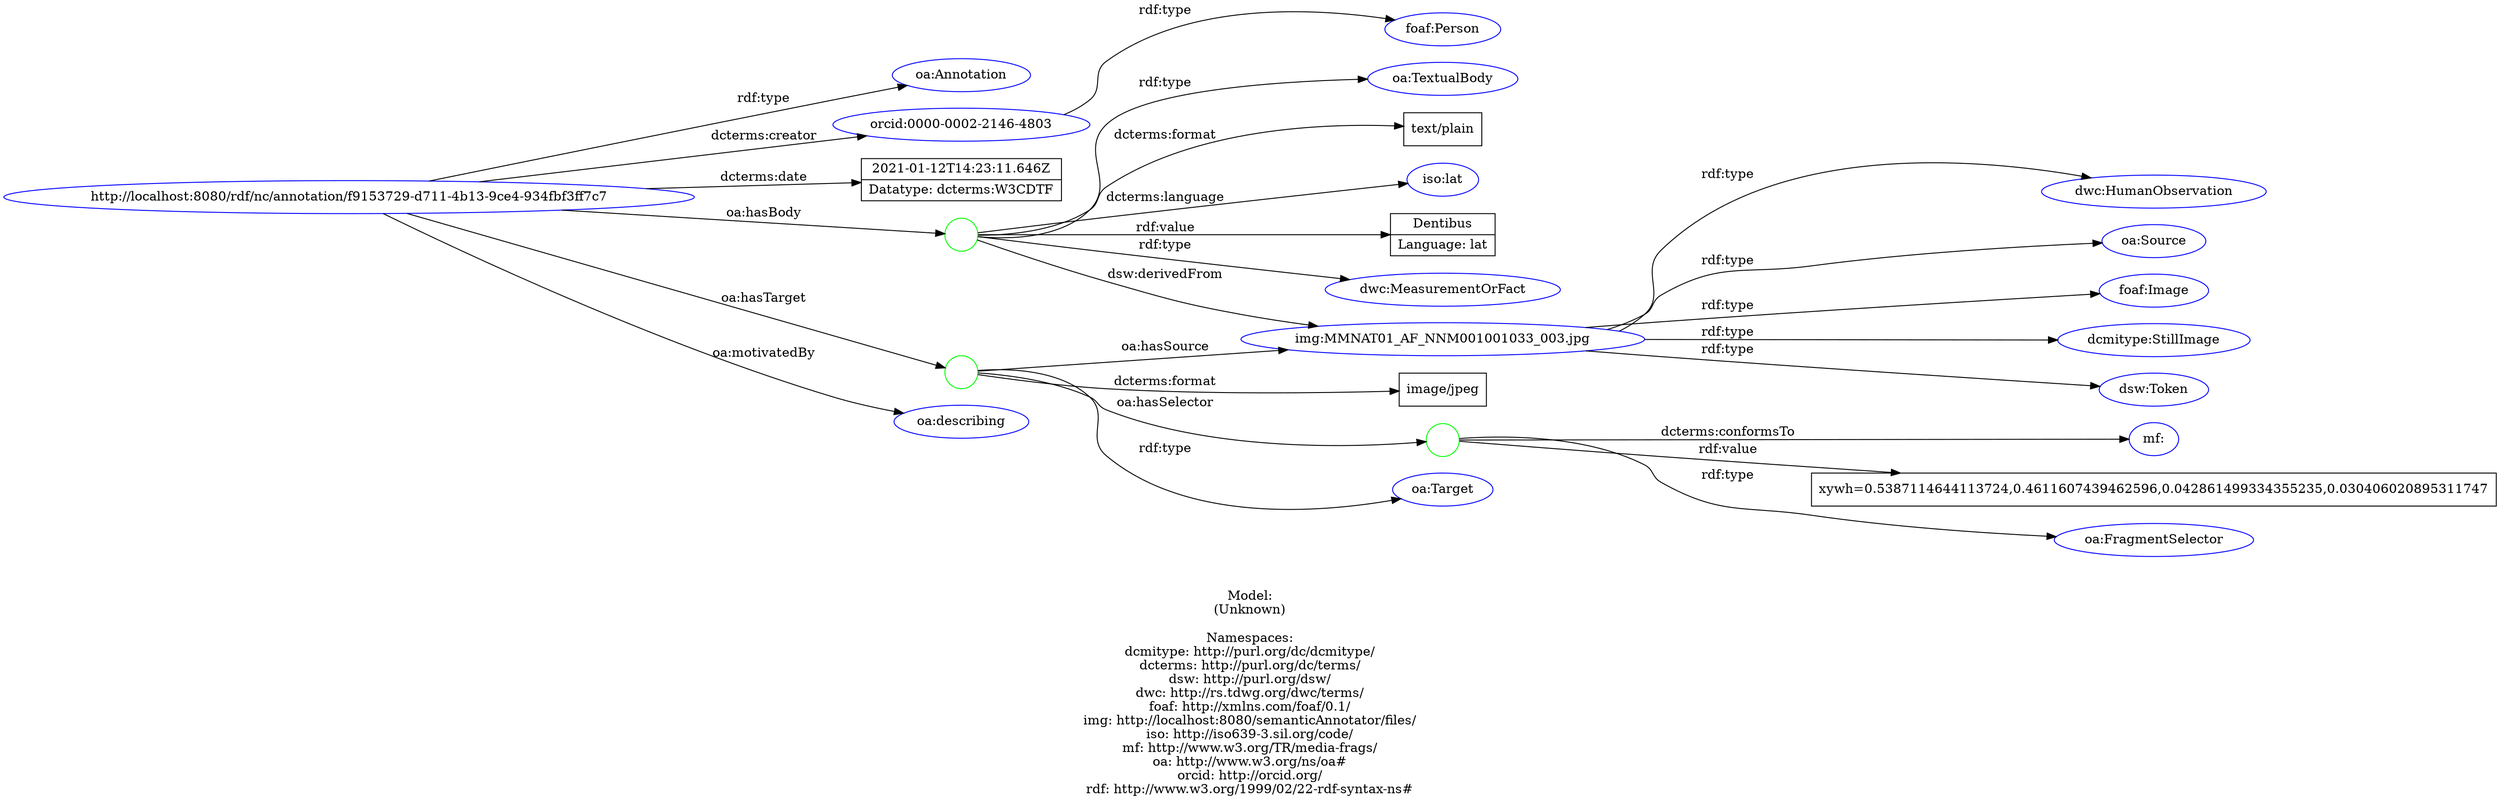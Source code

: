 digraph {
	rankdir = LR;
	charset="utf-8";

	"Rhttp://localhost:8080/rdf/nc/annotation/f9153729-d711-4b13-9ce4-934fbf3ff7c7" -> "Roa:Annotation" [ label="rdf:type" ];
	"Rhttp://localhost:8080/rdf/nc/annotation/f9153729-d711-4b13-9ce4-934fbf3ff7c7" -> "Rorcid:0000-0002-2146-4803" [ label="dcterms:creator" ];
	"Rhttp://localhost:8080/rdf/nc/annotation/f9153729-d711-4b13-9ce4-934fbf3ff7c7" -> "L2021-01-12T14:23:11.646Z|Datatype: dcterms:W3CDTF" [ label="dcterms:date" ];
	"Rhttp://localhost:8080/rdf/nc/annotation/f9153729-d711-4b13-9ce4-934fbf3ff7c7" -> "B_:node1euqlam8lx293" [ label="oa:hasBody" ];
	"B_:node1euqlam8lx293" -> "Rdwc:MeasurementOrFact" [ label="rdf:type" ];
	"B_:node1euqlam8lx293" -> "Roa:TextualBody" [ label="rdf:type" ];
	"B_:node1euqlam8lx293" -> "Ltext/plain" [ label="dcterms:format" ];
	"B_:node1euqlam8lx293" -> "Riso:lat" [ label="dcterms:language" ];
	"B_:node1euqlam8lx293" -> "Rimg:MMNAT01_AF_NNM001001033_003.jpg" [ label="dsw:derivedFrom" ];
	"B_:node1euqlam8lx293" -> "LDentibus|Language: lat" [ label="rdf:value" ];
	"Rhttp://localhost:8080/rdf/nc/annotation/f9153729-d711-4b13-9ce4-934fbf3ff7c7" -> "B_:node1euqlam8lx292" [ label="oa:hasTarget" ];
	"B_:node1euqlam8lx292" -> "Roa:Target" [ label="rdf:type" ];
	"B_:node1euqlam8lx292" -> "Limage/jpeg" [ label="dcterms:format" ];
	"B_:node1euqlam8lx292" -> "B_:node1euqlam8lx295" [ label="oa:hasSelector" ];
	"B_:node1euqlam8lx295" -> "Roa:FragmentSelector" [ label="rdf:type" ];
	"B_:node1euqlam8lx295" -> "Rmf:" [ label="dcterms:conformsTo" ];
	"B_:node1euqlam8lx295" -> "Lxywh=0.5387114644113724,0.4611607439462596,0.042861499334355235,0.030406020895311747" [ label="rdf:value" ];
	"B_:node1euqlam8lx292" -> "Rimg:MMNAT01_AF_NNM001001033_003.jpg" [ label="oa:hasSource" ];
	"Rhttp://localhost:8080/rdf/nc/annotation/f9153729-d711-4b13-9ce4-934fbf3ff7c7" -> "Roa:describing" [ label="oa:motivatedBy" ];
	"Rorcid:0000-0002-2146-4803" -> "Rfoaf:Person" [ label="rdf:type" ];
	"Rimg:MMNAT01_AF_NNM001001033_003.jpg" -> "Rdcmitype:StillImage" [ label="rdf:type" ];
	"Rimg:MMNAT01_AF_NNM001001033_003.jpg" -> "Rdsw:Token" [ label="rdf:type" ];
	"Rimg:MMNAT01_AF_NNM001001033_003.jpg" -> "Rdwc:HumanObservation" [ label="rdf:type" ];
	"Rimg:MMNAT01_AF_NNM001001033_003.jpg" -> "Roa:Source" [ label="rdf:type" ];
	"Rimg:MMNAT01_AF_NNM001001033_003.jpg" -> "Rfoaf:Image" [ label="rdf:type" ];

	// Resources
	"Rhttp://localhost:8080/rdf/nc/annotation/f9153729-d711-4b13-9ce4-934fbf3ff7c7" [ label="http://localhost:8080/rdf/nc/annotation/f9153729-d711-4b13-9ce4-934fbf3ff7c7", shape = ellipse, color = blue ];
	"Roa:Annotation" [ label="oa:Annotation", shape = ellipse, color = blue ];
	"Rorcid:0000-0002-2146-4803" [ label="orcid:0000-0002-2146-4803", shape = ellipse, color = blue ];
	"Rdwc:MeasurementOrFact" [ label="dwc:MeasurementOrFact", shape = ellipse, color = blue ];
	"Roa:TextualBody" [ label="oa:TextualBody", shape = ellipse, color = blue ];
	"Riso:lat" [ label="iso:lat", shape = ellipse, color = blue ];
	"Rimg:MMNAT01_AF_NNM001001033_003.jpg" [ label="img:MMNAT01_AF_NNM001001033_003.jpg", shape = ellipse, color = blue ];
	"Roa:Target" [ label="oa:Target", shape = ellipse, color = blue ];
	"Roa:FragmentSelector" [ label="oa:FragmentSelector", shape = ellipse, color = blue ];
	"Rmf:" [ label="mf:", shape = ellipse, color = blue ];
	"Roa:describing" [ label="oa:describing", shape = ellipse, color = blue ];
	"Rfoaf:Person" [ label="foaf:Person", shape = ellipse, color = blue ];
	"Rdcmitype:StillImage" [ label="dcmitype:StillImage", shape = ellipse, color = blue ];
	"Rdsw:Token" [ label="dsw:Token", shape = ellipse, color = blue ];
	"Rdwc:HumanObservation" [ label="dwc:HumanObservation", shape = ellipse, color = blue ];
	"Roa:Source" [ label="oa:Source", shape = ellipse, color = blue ];
	"Rfoaf:Image" [ label="foaf:Image", shape = ellipse, color = blue ];

	// Anonymous nodes
	"B_:node1euqlam8lx293" [ label="", shape = circle, color = green ];
	"B_:node1euqlam8lx292" [ label="", shape = circle, color = green ];
	"B_:node1euqlam8lx295" [ label="", shape = circle, color = green ];

	// Literals
	"L2021-01-12T14:23:11.646Z|Datatype: dcterms:W3CDTF" [ label="2021-01-12T14:23:11.646Z|Datatype: dcterms:W3CDTF", shape = record ];
	"Ltext/plain" [ label="text/plain", shape = record ];
	"LDentibus|Language: lat" [ label="Dentibus|Language: lat", shape = record ];
	"Limage/jpeg" [ label="image/jpeg", shape = record ];
	"Lxywh=0.5387114644113724,0.4611607439462596,0.042861499334355235,0.030406020895311747" [ label="xywh=0.5387114644113724,0.4611607439462596,0.042861499334355235,0.030406020895311747", shape = record ];

	label="\n\nModel:\n(Unknown)\n\nNamespaces:\ndcmitype: http://purl.org/dc/dcmitype/\ndcterms: http://purl.org/dc/terms/\ndsw: http://purl.org/dsw/\ndwc: http://rs.tdwg.org/dwc/terms/\nfoaf: http://xmlns.com/foaf/0.1/\nimg: http://localhost:8080/semanticAnnotator/files/\niso: http://iso639-3.sil.org/code/\nmf: http://www.w3.org/TR/media-frags/\noa: http://www.w3.org/ns/oa#\norcid: http://orcid.org/\nrdf: http://www.w3.org/1999/02/22-rdf-syntax-ns#\n";
}
